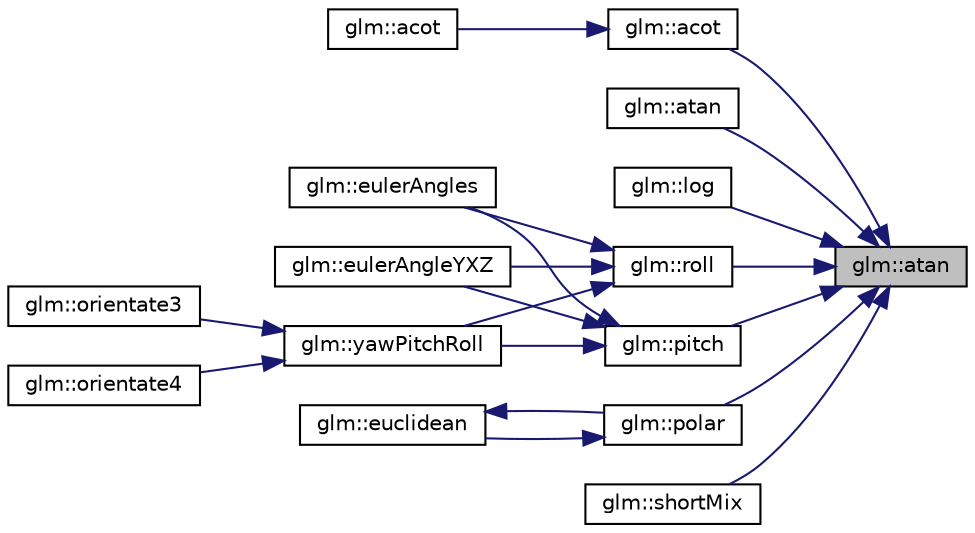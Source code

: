 digraph "glm::atan"
{
 // LATEX_PDF_SIZE
  edge [fontname="Helvetica",fontsize="10",labelfontname="Helvetica",labelfontsize="10"];
  node [fontname="Helvetica",fontsize="10",shape=record];
  rankdir="RL";
  Node1 [label="glm::atan",height=0.2,width=0.4,color="black", fillcolor="grey75", style="filled", fontcolor="black",tooltip=" "];
  Node1 -> Node2 [dir="back",color="midnightblue",fontsize="10",style="solid",fontname="Helvetica"];
  Node2 [label="glm::acot",height=0.2,width=0.4,color="black", fillcolor="white", style="filled",URL="$group__gtc__reciprocal.html#gaeadfb9c9d71093f7865b2ba2ca8d104d",tooltip=" "];
  Node2 -> Node3 [dir="back",color="midnightblue",fontsize="10",style="solid",fontname="Helvetica"];
  Node3 [label="glm::acot",height=0.2,width=0.4,color="black", fillcolor="white", style="filled",URL="$namespaceglm.html#a83b17146fd12b7822b1a6ef98790a8da",tooltip=" "];
  Node1 -> Node4 [dir="back",color="midnightblue",fontsize="10",style="solid",fontname="Helvetica"];
  Node4 [label="glm::atan",height=0.2,width=0.4,color="black", fillcolor="white", style="filled",URL="$group__core__func__trigonometric.html#gae8f22458bba8f2321ceb1bfc4a543216",tooltip=" "];
  Node1 -> Node5 [dir="back",color="midnightblue",fontsize="10",style="solid",fontname="Helvetica"];
  Node5 [label="glm::log",height=0.2,width=0.4,color="black", fillcolor="white", style="filled",URL="$group__gtx__quaternion.html#ga791f42e134bfe97fc9c96f4668dd7489",tooltip=" "];
  Node1 -> Node6 [dir="back",color="midnightblue",fontsize="10",style="solid",fontname="Helvetica"];
  Node6 [label="glm::pitch",height=0.2,width=0.4,color="black", fillcolor="white", style="filled",URL="$group__gtc__quaternion.html#ga2c08b93a4261c10748fd4d2104346f17",tooltip=" "];
  Node6 -> Node7 [dir="back",color="midnightblue",fontsize="10",style="solid",fontname="Helvetica"];
  Node7 [label="glm::eulerAngles",height=0.2,width=0.4,color="black", fillcolor="white", style="filled",URL="$group__gtc__quaternion.html#gadb92ec1c1b0dd6b024176a73fbef3e64",tooltip=" "];
  Node6 -> Node8 [dir="back",color="midnightblue",fontsize="10",style="solid",fontname="Helvetica"];
  Node8 [label="glm::eulerAngleYXZ",height=0.2,width=0.4,color="black", fillcolor="white", style="filled",URL="$group__gtx__euler__angles.html#ga0242b5ab68651db70c6025815549427f",tooltip=" "];
  Node6 -> Node9 [dir="back",color="midnightblue",fontsize="10",style="solid",fontname="Helvetica"];
  Node9 [label="glm::yawPitchRoll",height=0.2,width=0.4,color="black", fillcolor="white", style="filled",URL="$group__gtx__euler__angles.html#gaf9c8d0f1df88c5344165600774489bc5",tooltip=" "];
  Node9 -> Node10 [dir="back",color="midnightblue",fontsize="10",style="solid",fontname="Helvetica"];
  Node10 [label="glm::orientate3",height=0.2,width=0.4,color="black", fillcolor="white", style="filled",URL="$group__gtx__euler__angles.html#ga33f0d790cecd8337ee83f8e3a8109b11",tooltip=" "];
  Node9 -> Node11 [dir="back",color="midnightblue",fontsize="10",style="solid",fontname="Helvetica"];
  Node11 [label="glm::orientate4",height=0.2,width=0.4,color="black", fillcolor="white", style="filled",URL="$group__gtx__euler__angles.html#ga4e25c9468b6f002c76e9a2412bcfa503",tooltip=" "];
  Node1 -> Node12 [dir="back",color="midnightblue",fontsize="10",style="solid",fontname="Helvetica"];
  Node12 [label="glm::polar",height=0.2,width=0.4,color="black", fillcolor="white", style="filled",URL="$group__gtx__polar__coordinates.html#gafcf95a38c780a4ad5ba14c8ac9e522bb",tooltip=" "];
  Node12 -> Node13 [dir="back",color="midnightblue",fontsize="10",style="solid",fontname="Helvetica"];
  Node13 [label="glm::euclidean",height=0.2,width=0.4,color="black", fillcolor="white", style="filled",URL="$group__gtx__polar__coordinates.html#ga45ece1fbf7260c43e0f873c498202581",tooltip=" "];
  Node13 -> Node12 [dir="back",color="midnightblue",fontsize="10",style="solid",fontname="Helvetica"];
  Node1 -> Node14 [dir="back",color="midnightblue",fontsize="10",style="solid",fontname="Helvetica"];
  Node14 [label="glm::roll",height=0.2,width=0.4,color="black", fillcolor="white", style="filled",URL="$group__gtc__quaternion.html#ga4fd705376c6c1fd667be0055a0ea58ec",tooltip=" "];
  Node14 -> Node7 [dir="back",color="midnightblue",fontsize="10",style="solid",fontname="Helvetica"];
  Node14 -> Node8 [dir="back",color="midnightblue",fontsize="10",style="solid",fontname="Helvetica"];
  Node14 -> Node9 [dir="back",color="midnightblue",fontsize="10",style="solid",fontname="Helvetica"];
  Node1 -> Node15 [dir="back",color="midnightblue",fontsize="10",style="solid",fontname="Helvetica"];
  Node15 [label="glm::shortMix",height=0.2,width=0.4,color="black", fillcolor="white", style="filled",URL="$group__gtx__quaternion.html#ga3534443de2a1a806f386976546cddc81",tooltip=" "];
}
